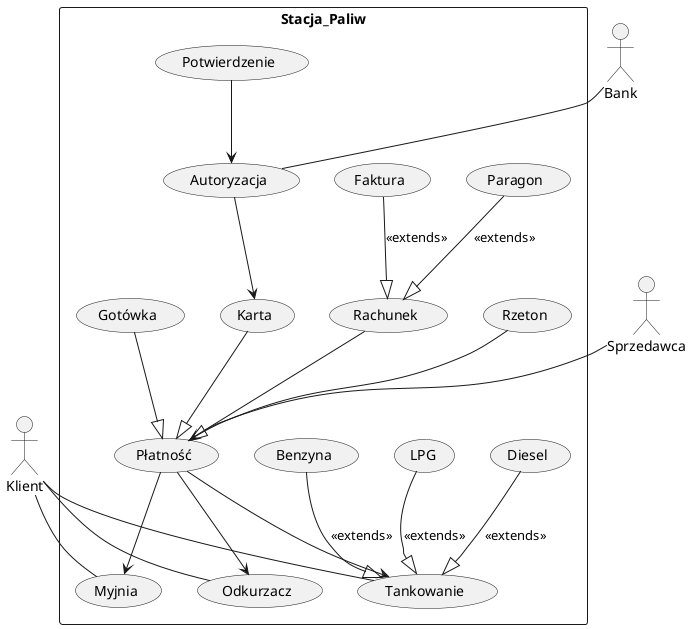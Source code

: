@startuml

actor Klient as K
actor Sprzedawca as S
actor Bank as B

rectangle Stacja_Paliw {
    usecase "Tankowanie" as tankowanie
    usecase "Benzyna" as benzyna
    usecase "Diesel" as diesel 
    usecase "LPG" as lpg
    usecase "Myjnia" as myjnia
    usecase "Odkurzacz" as odkurzacz
    usecase "Płatność" as platnosc
    usecase "Karta" as karta
    usecase "Autoryzacja" as autoryzacja
    usecase "Potwierdzenie" as potwierdzenie
    usecase "Gotówka" as gotowka
    usecase "Rzeton" as rzeton
    usecase "Rachunek" as rachunek
    usecase "Paragon" as paragon 
    usecase "Faktura" as faktura
}

K -- tankowanie
K -- myjnia
K -- odkurzacz

S -- platnosc

B -- autoryzacja

'benzyna, diesel, lpg to rodzaje tankowania: '
benzyna --|> tankowanie : <<extends>>
diesel --|> tankowanie : <<extends>>
lpg --|> tankowanie : <<extends>>

'tankowanie, myjnia i odkurzacz zawierają płatność: '
platnosc --> tankowanie <<includes>>
platnosc --> myjnia <<includes>>
platnosc --> odkurzacz <<includes>>

'karta, gotowka i rzeton to rodzaje platnosci:'
karta --|> platnosc <<extends>>
gotowka --|> platnosc <<extends>>
rzeton --|> platnosc <<extends>>

'karta zawiera autoryzacje: '
autoryzacja --> karta <<includes>>
'autoryzacja zawiera potwierdzenie: '
potwierdzenie --> autoryzacja <<includes>>

'platnosc zawiera rachunek: '
rachunek --> platnosc <<includes>>

'paragon i faktura to rodzaje rachunku: '
paragon --|> rachunek : <<extends>>
faktura --|> rachunek : <<extends>>

@enduml